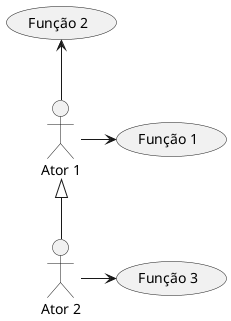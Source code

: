 @startuml

@startuml

(Função 1) as fu1
usecase "Função 2" as fu2
usecase "Função 3" as fu3

:Ator 1: as at1
actor "Ator 2" as at2

at1 -> fu1
at1 -up-> fu2

at2 -> fu3

at1 <|-- at2

@enduml
